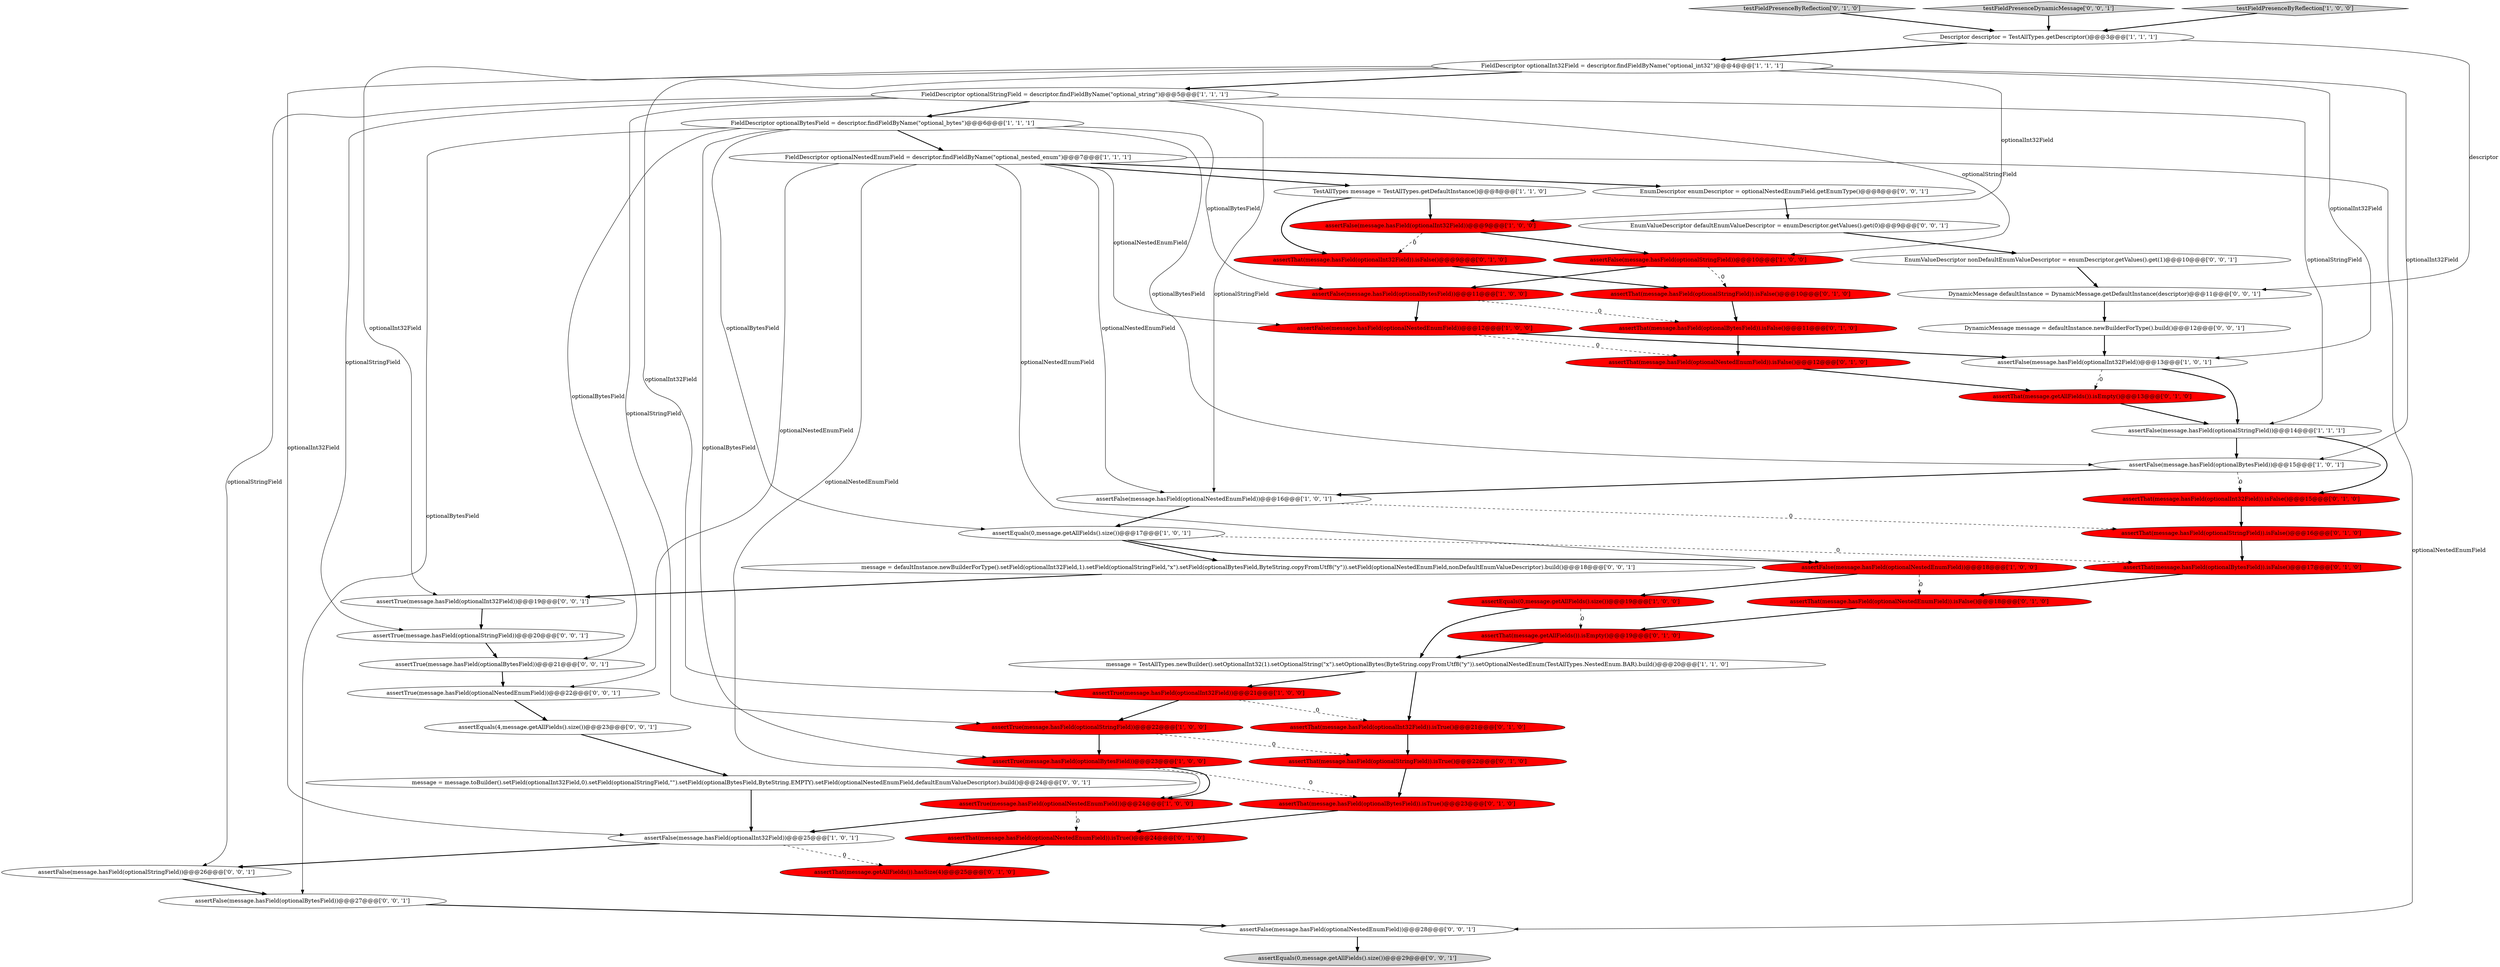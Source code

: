 digraph {
7 [style = filled, label = "assertFalse(message.hasField(optionalInt32Field))@@@13@@@['1', '0', '1']", fillcolor = white, shape = ellipse image = "AAA0AAABBB1BBB"];
2 [style = filled, label = "assertFalse(message.hasField(optionalBytesField))@@@15@@@['1', '0', '1']", fillcolor = white, shape = ellipse image = "AAA0AAABBB1BBB"];
45 [style = filled, label = "EnumValueDescriptor nonDefaultEnumValueDescriptor = enumDescriptor.getValues().get(1)@@@10@@@['0', '0', '1']", fillcolor = white, shape = ellipse image = "AAA0AAABBB3BBB"];
24 [style = filled, label = "testFieldPresenceByReflection['0', '1', '0']", fillcolor = lightgray, shape = diamond image = "AAA0AAABBB2BBB"];
19 [style = filled, label = "assertTrue(message.hasField(optionalInt32Field))@@@21@@@['1', '0', '0']", fillcolor = red, shape = ellipse image = "AAA1AAABBB1BBB"];
15 [style = filled, label = "assertFalse(message.hasField(optionalNestedEnumField))@@@16@@@['1', '0', '1']", fillcolor = white, shape = ellipse image = "AAA0AAABBB1BBB"];
47 [style = filled, label = "assertFalse(message.hasField(optionalNestedEnumField))@@@28@@@['0', '0', '1']", fillcolor = white, shape = ellipse image = "AAA0AAABBB3BBB"];
25 [style = filled, label = "assertThat(message.hasField(optionalNestedEnumField)).isFalse()@@@18@@@['0', '1', '0']", fillcolor = red, shape = ellipse image = "AAA1AAABBB2BBB"];
16 [style = filled, label = "assertFalse(message.hasField(optionalBytesField))@@@11@@@['1', '0', '0']", fillcolor = red, shape = ellipse image = "AAA1AAABBB1BBB"];
36 [style = filled, label = "assertThat(message.hasField(optionalNestedEnumField)).isTrue()@@@24@@@['0', '1', '0']", fillcolor = red, shape = ellipse image = "AAA1AAABBB2BBB"];
39 [style = filled, label = "assertThat(message.hasField(optionalInt32Field)).isFalse()@@@15@@@['0', '1', '0']", fillcolor = red, shape = ellipse image = "AAA1AAABBB2BBB"];
55 [style = filled, label = "DynamicMessage message = defaultInstance.newBuilderForType().build()@@@12@@@['0', '0', '1']", fillcolor = white, shape = ellipse image = "AAA0AAABBB3BBB"];
14 [style = filled, label = "FieldDescriptor optionalInt32Field = descriptor.findFieldByName(\"optional_int32\")@@@4@@@['1', '1', '1']", fillcolor = white, shape = ellipse image = "AAA0AAABBB1BBB"];
9 [style = filled, label = "assertFalse(message.hasField(optionalNestedEnumField))@@@18@@@['1', '0', '0']", fillcolor = red, shape = ellipse image = "AAA1AAABBB1BBB"];
34 [style = filled, label = "assertThat(message.getAllFields()).isEmpty()@@@13@@@['0', '1', '0']", fillcolor = red, shape = ellipse image = "AAA1AAABBB2BBB"];
49 [style = filled, label = "assertFalse(message.hasField(optionalBytesField))@@@27@@@['0', '0', '1']", fillcolor = white, shape = ellipse image = "AAA0AAABBB3BBB"];
56 [style = filled, label = "message = message.toBuilder().setField(optionalInt32Field,0).setField(optionalStringField,\"\").setField(optionalBytesField,ByteString.EMPTY).setField(optionalNestedEnumField,defaultEnumValueDescriptor).build()@@@24@@@['0', '0', '1']", fillcolor = white, shape = ellipse image = "AAA0AAABBB3BBB"];
41 [style = filled, label = "assertTrue(message.hasField(optionalStringField))@@@20@@@['0', '0', '1']", fillcolor = white, shape = ellipse image = "AAA0AAABBB3BBB"];
18 [style = filled, label = "Descriptor descriptor = TestAllTypes.getDescriptor()@@@3@@@['1', '1', '1']", fillcolor = white, shape = ellipse image = "AAA0AAABBB1BBB"];
17 [style = filled, label = "assertTrue(message.hasField(optionalBytesField))@@@23@@@['1', '0', '0']", fillcolor = red, shape = ellipse image = "AAA1AAABBB1BBB"];
28 [style = filled, label = "assertThat(message.getAllFields()).isEmpty()@@@19@@@['0', '1', '0']", fillcolor = red, shape = ellipse image = "AAA1AAABBB2BBB"];
3 [style = filled, label = "assertFalse(message.hasField(optionalStringField))@@@14@@@['1', '1', '1']", fillcolor = white, shape = ellipse image = "AAA0AAABBB1BBB"];
52 [style = filled, label = "assertTrue(message.hasField(optionalBytesField))@@@21@@@['0', '0', '1']", fillcolor = white, shape = ellipse image = "AAA0AAABBB3BBB"];
8 [style = filled, label = "message = TestAllTypes.newBuilder().setOptionalInt32(1).setOptionalString(\"x\").setOptionalBytes(ByteString.copyFromUtf8(\"y\")).setOptionalNestedEnum(TestAllTypes.NestedEnum.BAR).build()@@@20@@@['1', '1', '0']", fillcolor = white, shape = ellipse image = "AAA0AAABBB1BBB"];
54 [style = filled, label = "testFieldPresenceDynamicMessage['0', '0', '1']", fillcolor = lightgray, shape = diamond image = "AAA0AAABBB3BBB"];
27 [style = filled, label = "assertThat(message.hasField(optionalStringField)).isFalse()@@@10@@@['0', '1', '0']", fillcolor = red, shape = ellipse image = "AAA1AAABBB2BBB"];
38 [style = filled, label = "assertThat(message.hasField(optionalNestedEnumField)).isFalse()@@@12@@@['0', '1', '0']", fillcolor = red, shape = ellipse image = "AAA1AAABBB2BBB"];
11 [style = filled, label = "FieldDescriptor optionalNestedEnumField = descriptor.findFieldByName(\"optional_nested_enum\")@@@7@@@['1', '1', '1']", fillcolor = white, shape = ellipse image = "AAA0AAABBB1BBB"];
29 [style = filled, label = "assertThat(message.hasField(optionalStringField)).isTrue()@@@22@@@['0', '1', '0']", fillcolor = red, shape = ellipse image = "AAA1AAABBB2BBB"];
6 [style = filled, label = "assertFalse(message.hasField(optionalNestedEnumField))@@@12@@@['1', '0', '0']", fillcolor = red, shape = ellipse image = "AAA1AAABBB1BBB"];
31 [style = filled, label = "assertThat(message.hasField(optionalBytesField)).isFalse()@@@17@@@['0', '1', '0']", fillcolor = red, shape = ellipse image = "AAA1AAABBB2BBB"];
35 [style = filled, label = "assertThat(message.hasField(optionalInt32Field)).isFalse()@@@9@@@['0', '1', '0']", fillcolor = red, shape = ellipse image = "AAA1AAABBB2BBB"];
32 [style = filled, label = "assertThat(message.hasField(optionalStringField)).isFalse()@@@16@@@['0', '1', '0']", fillcolor = red, shape = ellipse image = "AAA1AAABBB2BBB"];
22 [style = filled, label = "testFieldPresenceByReflection['1', '0', '0']", fillcolor = lightgray, shape = diamond image = "AAA0AAABBB1BBB"];
20 [style = filled, label = "assertTrue(message.hasField(optionalStringField))@@@22@@@['1', '0', '0']", fillcolor = red, shape = ellipse image = "AAA1AAABBB1BBB"];
1 [style = filled, label = "FieldDescriptor optionalBytesField = descriptor.findFieldByName(\"optional_bytes\")@@@6@@@['1', '1', '1']", fillcolor = white, shape = ellipse image = "AAA0AAABBB1BBB"];
4 [style = filled, label = "assertEquals(0,message.getAllFields().size())@@@17@@@['1', '0', '1']", fillcolor = white, shape = ellipse image = "AAA0AAABBB1BBB"];
33 [style = filled, label = "assertThat(message.hasField(optionalBytesField)).isFalse()@@@11@@@['0', '1', '0']", fillcolor = red, shape = ellipse image = "AAA1AAABBB2BBB"];
13 [style = filled, label = "FieldDescriptor optionalStringField = descriptor.findFieldByName(\"optional_string\")@@@5@@@['1', '1', '1']", fillcolor = white, shape = ellipse image = "AAA0AAABBB1BBB"];
26 [style = filled, label = "assertThat(message.hasField(optionalInt32Field)).isTrue()@@@21@@@['0', '1', '0']", fillcolor = red, shape = ellipse image = "AAA1AAABBB2BBB"];
10 [style = filled, label = "assertTrue(message.hasField(optionalNestedEnumField))@@@24@@@['1', '0', '0']", fillcolor = red, shape = ellipse image = "AAA1AAABBB1BBB"];
23 [style = filled, label = "assertFalse(message.hasField(optionalInt32Field))@@@25@@@['1', '0', '1']", fillcolor = white, shape = ellipse image = "AAA0AAABBB1BBB"];
42 [style = filled, label = "DynamicMessage defaultInstance = DynamicMessage.getDefaultInstance(descriptor)@@@11@@@['0', '0', '1']", fillcolor = white, shape = ellipse image = "AAA0AAABBB3BBB"];
50 [style = filled, label = "assertEquals(0,message.getAllFields().size())@@@29@@@['0', '0', '1']", fillcolor = lightgray, shape = ellipse image = "AAA0AAABBB3BBB"];
12 [style = filled, label = "assertFalse(message.hasField(optionalStringField))@@@10@@@['1', '0', '0']", fillcolor = red, shape = ellipse image = "AAA1AAABBB1BBB"];
48 [style = filled, label = "EnumValueDescriptor defaultEnumValueDescriptor = enumDescriptor.getValues().get(0)@@@9@@@['0', '0', '1']", fillcolor = white, shape = ellipse image = "AAA0AAABBB3BBB"];
40 [style = filled, label = "assertEquals(4,message.getAllFields().size())@@@23@@@['0', '0', '1']", fillcolor = white, shape = ellipse image = "AAA0AAABBB3BBB"];
53 [style = filled, label = "assertFalse(message.hasField(optionalStringField))@@@26@@@['0', '0', '1']", fillcolor = white, shape = ellipse image = "AAA0AAABBB3BBB"];
30 [style = filled, label = "assertThat(message.hasField(optionalBytesField)).isTrue()@@@23@@@['0', '1', '0']", fillcolor = red, shape = ellipse image = "AAA1AAABBB2BBB"];
21 [style = filled, label = "assertFalse(message.hasField(optionalInt32Field))@@@9@@@['1', '0', '0']", fillcolor = red, shape = ellipse image = "AAA1AAABBB1BBB"];
51 [style = filled, label = "assertTrue(message.hasField(optionalInt32Field))@@@19@@@['0', '0', '1']", fillcolor = white, shape = ellipse image = "AAA0AAABBB3BBB"];
43 [style = filled, label = "message = defaultInstance.newBuilderForType().setField(optionalInt32Field,1).setField(optionalStringField,\"x\").setField(optionalBytesField,ByteString.copyFromUtf8(\"y\")).setField(optionalNestedEnumField,nonDefaultEnumValueDescriptor).build()@@@18@@@['0', '0', '1']", fillcolor = white, shape = ellipse image = "AAA0AAABBB3BBB"];
37 [style = filled, label = "assertThat(message.getAllFields()).hasSize(4)@@@25@@@['0', '1', '0']", fillcolor = red, shape = ellipse image = "AAA1AAABBB2BBB"];
46 [style = filled, label = "assertTrue(message.hasField(optionalNestedEnumField))@@@22@@@['0', '0', '1']", fillcolor = white, shape = ellipse image = "AAA0AAABBB3BBB"];
44 [style = filled, label = "EnumDescriptor enumDescriptor = optionalNestedEnumField.getEnumType()@@@8@@@['0', '0', '1']", fillcolor = white, shape = ellipse image = "AAA0AAABBB3BBB"];
5 [style = filled, label = "assertEquals(0,message.getAllFields().size())@@@19@@@['1', '0', '0']", fillcolor = red, shape = ellipse image = "AAA1AAABBB1BBB"];
0 [style = filled, label = "TestAllTypes message = TestAllTypes.getDefaultInstance()@@@8@@@['1', '1', '0']", fillcolor = white, shape = ellipse image = "AAA0AAABBB1BBB"];
29->30 [style = bold, label=""];
14->2 [style = solid, label="optionalInt32Field"];
10->36 [style = dashed, label="0"];
1->2 [style = solid, label="optionalBytesField"];
30->36 [style = bold, label=""];
6->38 [style = dashed, label="0"];
13->1 [style = bold, label=""];
13->3 [style = solid, label="optionalStringField"];
13->41 [style = solid, label="optionalStringField"];
5->28 [style = dashed, label="0"];
11->46 [style = solid, label="optionalNestedEnumField"];
2->15 [style = bold, label=""];
45->42 [style = bold, label=""];
9->5 [style = bold, label=""];
3->39 [style = bold, label=""];
27->33 [style = bold, label=""];
16->33 [style = dashed, label="0"];
1->17 [style = solid, label="optionalBytesField"];
7->34 [style = dashed, label="0"];
25->28 [style = bold, label=""];
1->52 [style = solid, label="optionalBytesField"];
19->20 [style = bold, label=""];
16->6 [style = bold, label=""];
11->44 [style = bold, label=""];
43->51 [style = bold, label=""];
1->4 [style = solid, label="optionalBytesField"];
0->21 [style = bold, label=""];
24->18 [style = bold, label=""];
20->29 [style = dashed, label="0"];
1->11 [style = bold, label=""];
22->18 [style = bold, label=""];
3->2 [style = bold, label=""];
55->7 [style = bold, label=""];
2->39 [style = dashed, label="0"];
12->27 [style = dashed, label="0"];
56->23 [style = bold, label=""];
11->15 [style = solid, label="optionalNestedEnumField"];
36->37 [style = bold, label=""];
46->40 [style = bold, label=""];
6->7 [style = bold, label=""];
11->6 [style = solid, label="optionalNestedEnumField"];
32->31 [style = bold, label=""];
4->9 [style = bold, label=""];
17->10 [style = bold, label=""];
1->16 [style = solid, label="optionalBytesField"];
11->47 [style = solid, label="optionalNestedEnumField"];
31->25 [style = bold, label=""];
52->46 [style = bold, label=""];
40->56 [style = bold, label=""];
11->10 [style = solid, label="optionalNestedEnumField"];
1->49 [style = solid, label="optionalBytesField"];
14->51 [style = solid, label="optionalInt32Field"];
14->19 [style = solid, label="optionalInt32Field"];
15->32 [style = dashed, label="0"];
42->55 [style = bold, label=""];
47->50 [style = bold, label=""];
23->37 [style = dashed, label="0"];
21->12 [style = bold, label=""];
18->42 [style = solid, label="descriptor"];
19->26 [style = dashed, label="0"];
10->23 [style = bold, label=""];
39->32 [style = bold, label=""];
28->8 [style = bold, label=""];
11->9 [style = solid, label="optionalNestedEnumField"];
9->25 [style = dashed, label="0"];
38->34 [style = bold, label=""];
21->35 [style = dashed, label="0"];
14->13 [style = bold, label=""];
5->8 [style = bold, label=""];
35->27 [style = bold, label=""];
20->17 [style = bold, label=""];
4->43 [style = bold, label=""];
8->19 [style = bold, label=""];
13->53 [style = solid, label="optionalStringField"];
26->29 [style = bold, label=""];
14->7 [style = solid, label="optionalInt32Field"];
14->21 [style = solid, label="optionalInt32Field"];
13->12 [style = solid, label="optionalStringField"];
4->31 [style = dashed, label="0"];
12->16 [style = bold, label=""];
14->23 [style = solid, label="optionalInt32Field"];
7->3 [style = bold, label=""];
41->52 [style = bold, label=""];
49->47 [style = bold, label=""];
13->15 [style = solid, label="optionalStringField"];
53->49 [style = bold, label=""];
11->0 [style = bold, label=""];
48->45 [style = bold, label=""];
54->18 [style = bold, label=""];
13->20 [style = solid, label="optionalStringField"];
34->3 [style = bold, label=""];
44->48 [style = bold, label=""];
15->4 [style = bold, label=""];
0->35 [style = bold, label=""];
33->38 [style = bold, label=""];
23->53 [style = bold, label=""];
17->30 [style = dashed, label="0"];
51->41 [style = bold, label=""];
18->14 [style = bold, label=""];
8->26 [style = bold, label=""];
}
